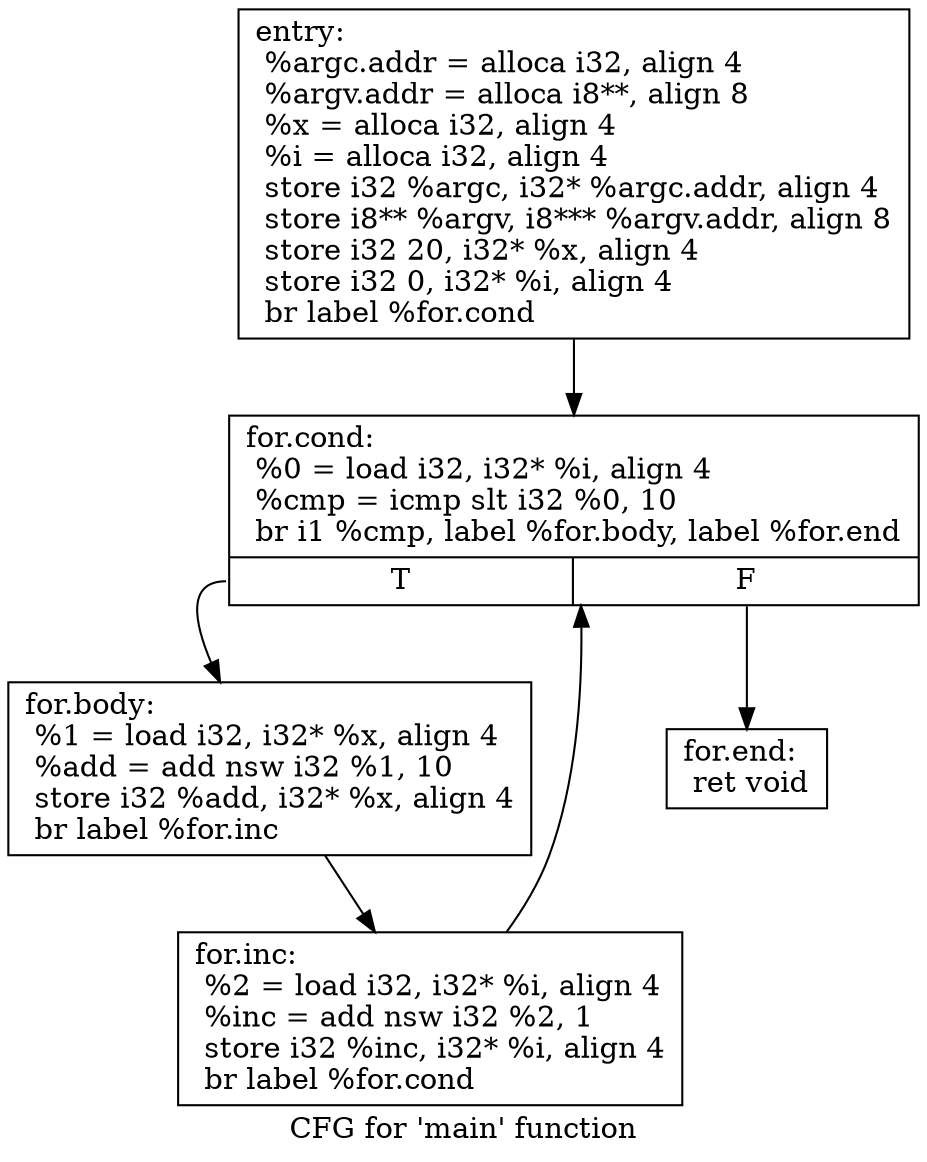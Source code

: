 digraph "CFG for 'main' function" {
	label="CFG for 'main' function";

	Node0x5555c0634b10 [shape=record,label="{entry:\l  %argc.addr = alloca i32, align 4\l  %argv.addr = alloca i8**, align 8\l  %x = alloca i32, align 4\l  %i = alloca i32, align 4\l  store i32 %argc, i32* %argc.addr, align 4\l  store i8** %argv, i8*** %argv.addr, align 8\l  store i32 20, i32* %x, align 4\l  store i32 0, i32* %i, align 4\l  br label %for.cond\l}"];
	Node0x5555c0634b10 -> Node0x5555c063a4a0;
	Node0x5555c063a4a0 [shape=record,label="{for.cond:                                         \l  %0 = load i32, i32* %i, align 4\l  %cmp = icmp slt i32 %0, 10\l  br i1 %cmp, label %for.body, label %for.end\l|{<s0>T|<s1>F}}"];
	Node0x5555c063a4a0:s0 -> Node0x5555c063a4f0;
	Node0x5555c063a4a0:s1 -> Node0x5555c063a590;
	Node0x5555c063a4f0 [shape=record,label="{for.body:                                         \l  %1 = load i32, i32* %x, align 4\l  %add = add nsw i32 %1, 10\l  store i32 %add, i32* %x, align 4\l  br label %for.inc\l}"];
	Node0x5555c063a4f0 -> Node0x5555c063a540;
	Node0x5555c063a540 [shape=record,label="{for.inc:                                          \l  %2 = load i32, i32* %i, align 4\l  %inc = add nsw i32 %2, 1\l  store i32 %inc, i32* %i, align 4\l  br label %for.cond\l}"];
	Node0x5555c063a540 -> Node0x5555c063a4a0;
	Node0x5555c063a590 [shape=record,label="{for.end:                                          \l  ret void\l}"];
}
